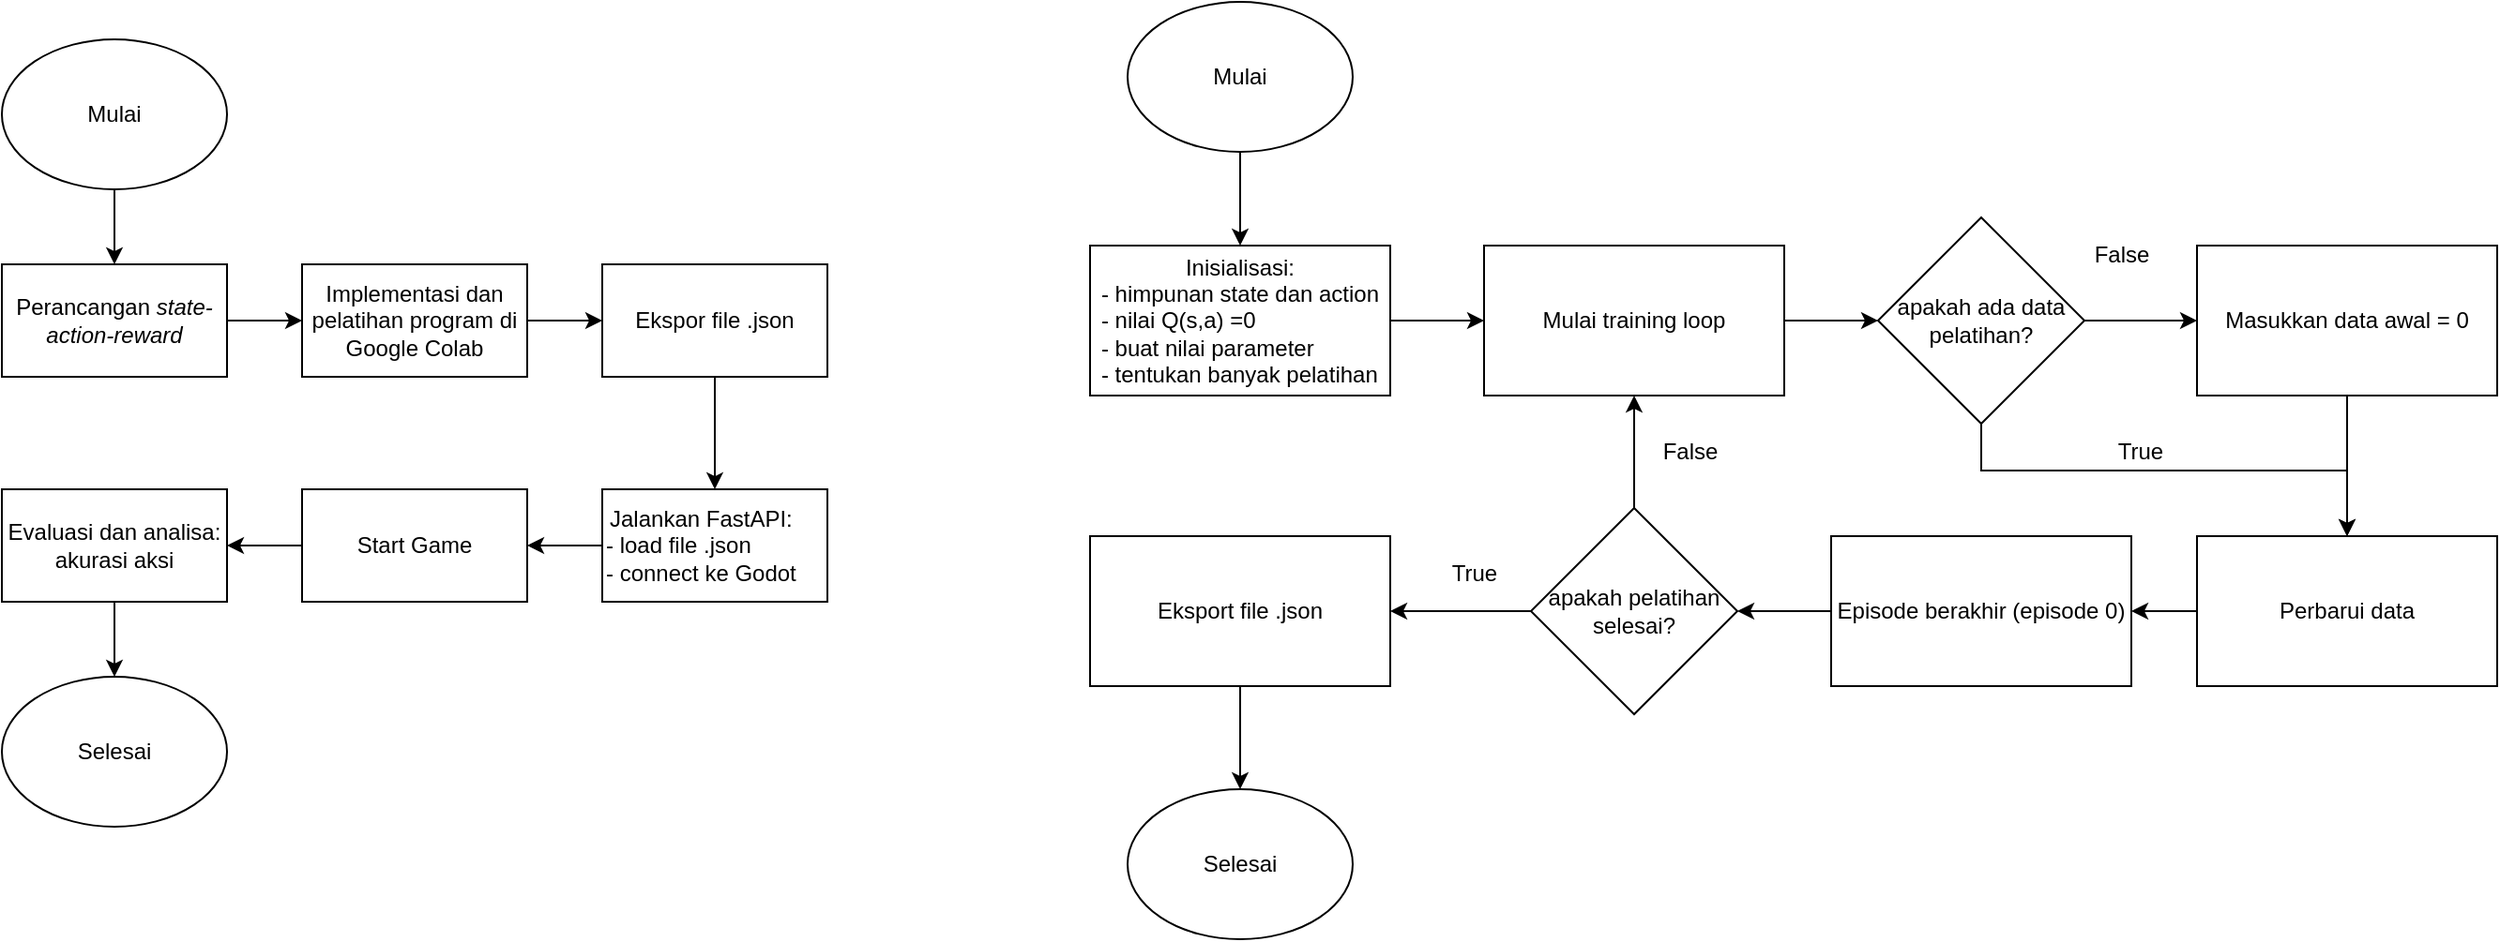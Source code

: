 <mxfile version="28.2.4">
  <diagram name="Page-1" id="buAmh_Ibqs7aFZeUTwGn">
    <mxGraphModel dx="1464" dy="743" grid="1" gridSize="10" guides="1" tooltips="1" connect="1" arrows="1" fold="1" page="1" pageScale="1" pageWidth="850" pageHeight="1100" math="0" shadow="0">
      <root>
        <mxCell id="0" />
        <mxCell id="1" parent="0" />
        <mxCell id="XGcRZqn_S5FmzBJaYhIA-12" style="edgeStyle=orthogonalEdgeStyle;rounded=0;orthogonalLoop=1;jettySize=auto;html=1;" edge="1" parent="1" source="XGcRZqn_S5FmzBJaYhIA-1" target="XGcRZqn_S5FmzBJaYhIA-2">
          <mxGeometry relative="1" as="geometry" />
        </mxCell>
        <mxCell id="XGcRZqn_S5FmzBJaYhIA-1" value="Mulai" style="ellipse;whiteSpace=wrap;html=1;" vertex="1" parent="1">
          <mxGeometry x="80" y="40" width="120" height="80" as="geometry" />
        </mxCell>
        <mxCell id="XGcRZqn_S5FmzBJaYhIA-13" style="edgeStyle=orthogonalEdgeStyle;rounded=0;orthogonalLoop=1;jettySize=auto;html=1;" edge="1" parent="1" source="XGcRZqn_S5FmzBJaYhIA-2" target="XGcRZqn_S5FmzBJaYhIA-3">
          <mxGeometry relative="1" as="geometry" />
        </mxCell>
        <mxCell id="XGcRZqn_S5FmzBJaYhIA-2" value="Perancangan &lt;i&gt;state-action-reward&lt;/i&gt;" style="rounded=0;whiteSpace=wrap;html=1;" vertex="1" parent="1">
          <mxGeometry x="80" y="160" width="120" height="60" as="geometry" />
        </mxCell>
        <mxCell id="XGcRZqn_S5FmzBJaYhIA-14" style="edgeStyle=orthogonalEdgeStyle;rounded=0;orthogonalLoop=1;jettySize=auto;html=1;" edge="1" parent="1" source="XGcRZqn_S5FmzBJaYhIA-3" target="XGcRZqn_S5FmzBJaYhIA-4">
          <mxGeometry relative="1" as="geometry" />
        </mxCell>
        <mxCell id="XGcRZqn_S5FmzBJaYhIA-3" value="Implementasi dan pelatihan program di Google Colab" style="rounded=0;whiteSpace=wrap;html=1;" vertex="1" parent="1">
          <mxGeometry x="240" y="160" width="120" height="60" as="geometry" />
        </mxCell>
        <mxCell id="XGcRZqn_S5FmzBJaYhIA-18" style="edgeStyle=orthogonalEdgeStyle;rounded=0;orthogonalLoop=1;jettySize=auto;html=1;" edge="1" parent="1" source="XGcRZqn_S5FmzBJaYhIA-4" target="XGcRZqn_S5FmzBJaYhIA-6">
          <mxGeometry relative="1" as="geometry" />
        </mxCell>
        <mxCell id="XGcRZqn_S5FmzBJaYhIA-4" value="&lt;div&gt;Ekspor file .json&lt;/div&gt;" style="rounded=0;whiteSpace=wrap;html=1;" vertex="1" parent="1">
          <mxGeometry x="400" y="160" width="120" height="60" as="geometry" />
        </mxCell>
        <mxCell id="XGcRZqn_S5FmzBJaYhIA-19" style="edgeStyle=orthogonalEdgeStyle;rounded=0;orthogonalLoop=1;jettySize=auto;html=1;" edge="1" parent="1" source="XGcRZqn_S5FmzBJaYhIA-6" target="XGcRZqn_S5FmzBJaYhIA-7">
          <mxGeometry relative="1" as="geometry" />
        </mxCell>
        <mxCell id="XGcRZqn_S5FmzBJaYhIA-6" value="&lt;div align=&quot;center&quot;&gt;Jalankan FastAPI:&lt;/div&gt;&lt;div&gt;- load file .json&lt;/div&gt;&lt;div&gt;- connect ke Godot&lt;br&gt;&lt;/div&gt;" style="rounded=0;whiteSpace=wrap;html=1;align=left;" vertex="1" parent="1">
          <mxGeometry x="400" y="280" width="120" height="60" as="geometry" />
        </mxCell>
        <mxCell id="XGcRZqn_S5FmzBJaYhIA-20" style="edgeStyle=orthogonalEdgeStyle;rounded=0;orthogonalLoop=1;jettySize=auto;html=1;" edge="1" parent="1" source="XGcRZqn_S5FmzBJaYhIA-7" target="XGcRZqn_S5FmzBJaYhIA-8">
          <mxGeometry relative="1" as="geometry" />
        </mxCell>
        <mxCell id="XGcRZqn_S5FmzBJaYhIA-7" value="Start Game" style="rounded=0;whiteSpace=wrap;html=1;" vertex="1" parent="1">
          <mxGeometry x="240" y="280" width="120" height="60" as="geometry" />
        </mxCell>
        <mxCell id="XGcRZqn_S5FmzBJaYhIA-21" style="edgeStyle=orthogonalEdgeStyle;rounded=0;orthogonalLoop=1;jettySize=auto;html=1;" edge="1" parent="1" source="XGcRZqn_S5FmzBJaYhIA-8" target="XGcRZqn_S5FmzBJaYhIA-9">
          <mxGeometry relative="1" as="geometry" />
        </mxCell>
        <mxCell id="XGcRZqn_S5FmzBJaYhIA-8" value="Evaluasi dan analisa:&lt;br&gt;akurasi aksi" style="rounded=0;whiteSpace=wrap;html=1;" vertex="1" parent="1">
          <mxGeometry x="80" y="280" width="120" height="60" as="geometry" />
        </mxCell>
        <mxCell id="XGcRZqn_S5FmzBJaYhIA-9" value="Selesai" style="ellipse;whiteSpace=wrap;html=1;" vertex="1" parent="1">
          <mxGeometry x="80" y="380" width="120" height="80" as="geometry" />
        </mxCell>
        <mxCell id="XGcRZqn_S5FmzBJaYhIA-56" style="edgeStyle=orthogonalEdgeStyle;rounded=0;orthogonalLoop=1;jettySize=auto;html=1;" edge="1" parent="1" source="XGcRZqn_S5FmzBJaYhIA-10" target="XGcRZqn_S5FmzBJaYhIA-24">
          <mxGeometry relative="1" as="geometry" />
        </mxCell>
        <mxCell id="XGcRZqn_S5FmzBJaYhIA-10" value="Mulai" style="ellipse;whiteSpace=wrap;html=1;" vertex="1" parent="1">
          <mxGeometry x="680" y="20" width="120" height="80" as="geometry" />
        </mxCell>
        <mxCell id="XGcRZqn_S5FmzBJaYhIA-33" style="edgeStyle=orthogonalEdgeStyle;rounded=0;orthogonalLoop=1;jettySize=auto;html=1;entryX=0;entryY=0.5;entryDx=0;entryDy=0;" edge="1" parent="1" source="XGcRZqn_S5FmzBJaYhIA-24" target="XGcRZqn_S5FmzBJaYhIA-25">
          <mxGeometry relative="1" as="geometry" />
        </mxCell>
        <mxCell id="XGcRZqn_S5FmzBJaYhIA-24" value="&lt;div&gt;Inisialisasi:&lt;/div&gt;&lt;div align=&quot;left&quot;&gt;- himpunan state dan action&lt;/div&gt;&lt;div align=&quot;left&quot;&gt;- nilai Q(s,a) =0&lt;/div&gt;&lt;div align=&quot;left&quot;&gt;- buat nilai parameter&lt;/div&gt;&lt;div align=&quot;left&quot;&gt;- tentukan banyak pelatihan&lt;br&gt;&lt;/div&gt;" style="rounded=0;whiteSpace=wrap;html=1;" vertex="1" parent="1">
          <mxGeometry x="660" y="150" width="160" height="80" as="geometry" />
        </mxCell>
        <mxCell id="XGcRZqn_S5FmzBJaYhIA-36" style="edgeStyle=orthogonalEdgeStyle;rounded=0;orthogonalLoop=1;jettySize=auto;html=1;" edge="1" parent="1" source="XGcRZqn_S5FmzBJaYhIA-25" target="XGcRZqn_S5FmzBJaYhIA-32">
          <mxGeometry relative="1" as="geometry" />
        </mxCell>
        <mxCell id="XGcRZqn_S5FmzBJaYhIA-25" value="Mulai training loop" style="rounded=0;whiteSpace=wrap;html=1;" vertex="1" parent="1">
          <mxGeometry x="870" y="150" width="160" height="80" as="geometry" />
        </mxCell>
        <mxCell id="XGcRZqn_S5FmzBJaYhIA-48" style="edgeStyle=orthogonalEdgeStyle;rounded=0;orthogonalLoop=1;jettySize=auto;html=1;" edge="1" parent="1" source="XGcRZqn_S5FmzBJaYhIA-26" target="XGcRZqn_S5FmzBJaYhIA-27">
          <mxGeometry relative="1" as="geometry" />
        </mxCell>
        <mxCell id="XGcRZqn_S5FmzBJaYhIA-26" value="Episode berakhir (episode 0)" style="rounded=0;whiteSpace=wrap;html=1;" vertex="1" parent="1">
          <mxGeometry x="1055" y="305" width="160" height="80" as="geometry" />
        </mxCell>
        <mxCell id="XGcRZqn_S5FmzBJaYhIA-49" style="edgeStyle=orthogonalEdgeStyle;rounded=0;orthogonalLoop=1;jettySize=auto;html=1;" edge="1" parent="1" source="XGcRZqn_S5FmzBJaYhIA-27" target="XGcRZqn_S5FmzBJaYhIA-25">
          <mxGeometry relative="1" as="geometry" />
        </mxCell>
        <mxCell id="XGcRZqn_S5FmzBJaYhIA-50" style="edgeStyle=orthogonalEdgeStyle;rounded=0;orthogonalLoop=1;jettySize=auto;html=1;" edge="1" parent="1" source="XGcRZqn_S5FmzBJaYhIA-27" target="XGcRZqn_S5FmzBJaYhIA-28">
          <mxGeometry relative="1" as="geometry" />
        </mxCell>
        <mxCell id="XGcRZqn_S5FmzBJaYhIA-27" value="apakah pelatihan selesai?" style="rhombus;whiteSpace=wrap;html=1;" vertex="1" parent="1">
          <mxGeometry x="895" y="290" width="110" height="110" as="geometry" />
        </mxCell>
        <mxCell id="XGcRZqn_S5FmzBJaYhIA-41" style="edgeStyle=orthogonalEdgeStyle;rounded=0;orthogonalLoop=1;jettySize=auto;html=1;" edge="1" parent="1" source="XGcRZqn_S5FmzBJaYhIA-28" target="XGcRZqn_S5FmzBJaYhIA-31">
          <mxGeometry relative="1" as="geometry" />
        </mxCell>
        <mxCell id="XGcRZqn_S5FmzBJaYhIA-28" value="Eksport file .json" style="rounded=0;whiteSpace=wrap;html=1;" vertex="1" parent="1">
          <mxGeometry x="660" y="305" width="160" height="80" as="geometry" />
        </mxCell>
        <mxCell id="XGcRZqn_S5FmzBJaYhIA-31" value="Selesai" style="ellipse;whiteSpace=wrap;html=1;" vertex="1" parent="1">
          <mxGeometry x="680" y="440" width="120" height="80" as="geometry" />
        </mxCell>
        <mxCell id="XGcRZqn_S5FmzBJaYhIA-44" style="edgeStyle=orthogonalEdgeStyle;rounded=0;orthogonalLoop=1;jettySize=auto;html=1;" edge="1" parent="1" source="XGcRZqn_S5FmzBJaYhIA-32" target="XGcRZqn_S5FmzBJaYhIA-35">
          <mxGeometry relative="1" as="geometry" />
        </mxCell>
        <mxCell id="XGcRZqn_S5FmzBJaYhIA-51" style="edgeStyle=orthogonalEdgeStyle;rounded=0;orthogonalLoop=1;jettySize=auto;html=1;" edge="1" parent="1" source="XGcRZqn_S5FmzBJaYhIA-32" target="XGcRZqn_S5FmzBJaYhIA-43">
          <mxGeometry relative="1" as="geometry">
            <Array as="points">
              <mxPoint x="1135" y="270" />
              <mxPoint x="1330" y="270" />
            </Array>
          </mxGeometry>
        </mxCell>
        <mxCell id="XGcRZqn_S5FmzBJaYhIA-32" value="apakah ada data pelatihan?" style="rhombus;whiteSpace=wrap;html=1;" vertex="1" parent="1">
          <mxGeometry x="1080" y="135" width="110" height="110" as="geometry" />
        </mxCell>
        <mxCell id="XGcRZqn_S5FmzBJaYhIA-45" style="edgeStyle=orthogonalEdgeStyle;rounded=0;orthogonalLoop=1;jettySize=auto;html=1;" edge="1" parent="1" source="XGcRZqn_S5FmzBJaYhIA-35" target="XGcRZqn_S5FmzBJaYhIA-43">
          <mxGeometry relative="1" as="geometry" />
        </mxCell>
        <mxCell id="XGcRZqn_S5FmzBJaYhIA-35" value="Masukkan data awal = 0" style="rounded=0;whiteSpace=wrap;html=1;" vertex="1" parent="1">
          <mxGeometry x="1250" y="150" width="160" height="80" as="geometry" />
        </mxCell>
        <mxCell id="XGcRZqn_S5FmzBJaYhIA-47" style="edgeStyle=orthogonalEdgeStyle;rounded=0;orthogonalLoop=1;jettySize=auto;html=1;" edge="1" parent="1" source="XGcRZqn_S5FmzBJaYhIA-43" target="XGcRZqn_S5FmzBJaYhIA-26">
          <mxGeometry relative="1" as="geometry" />
        </mxCell>
        <mxCell id="XGcRZqn_S5FmzBJaYhIA-43" value="Perbarui data" style="rounded=0;whiteSpace=wrap;html=1;" vertex="1" parent="1">
          <mxGeometry x="1250" y="305" width="160" height="80" as="geometry" />
        </mxCell>
        <mxCell id="XGcRZqn_S5FmzBJaYhIA-52" value="True" style="text;html=1;align=center;verticalAlign=middle;whiteSpace=wrap;rounded=0;" vertex="1" parent="1">
          <mxGeometry x="1190" y="245" width="60" height="30" as="geometry" />
        </mxCell>
        <mxCell id="XGcRZqn_S5FmzBJaYhIA-53" value="True" style="text;html=1;align=center;verticalAlign=middle;whiteSpace=wrap;rounded=0;" vertex="1" parent="1">
          <mxGeometry x="835" y="310" width="60" height="30" as="geometry" />
        </mxCell>
        <mxCell id="XGcRZqn_S5FmzBJaYhIA-54" value="False" style="text;html=1;align=center;verticalAlign=middle;whiteSpace=wrap;rounded=0;" vertex="1" parent="1">
          <mxGeometry x="1180" y="140" width="60" height="30" as="geometry" />
        </mxCell>
        <mxCell id="XGcRZqn_S5FmzBJaYhIA-55" value="False" style="text;html=1;align=center;verticalAlign=middle;whiteSpace=wrap;rounded=0;" vertex="1" parent="1">
          <mxGeometry x="950" y="245" width="60" height="30" as="geometry" />
        </mxCell>
      </root>
    </mxGraphModel>
  </diagram>
</mxfile>
